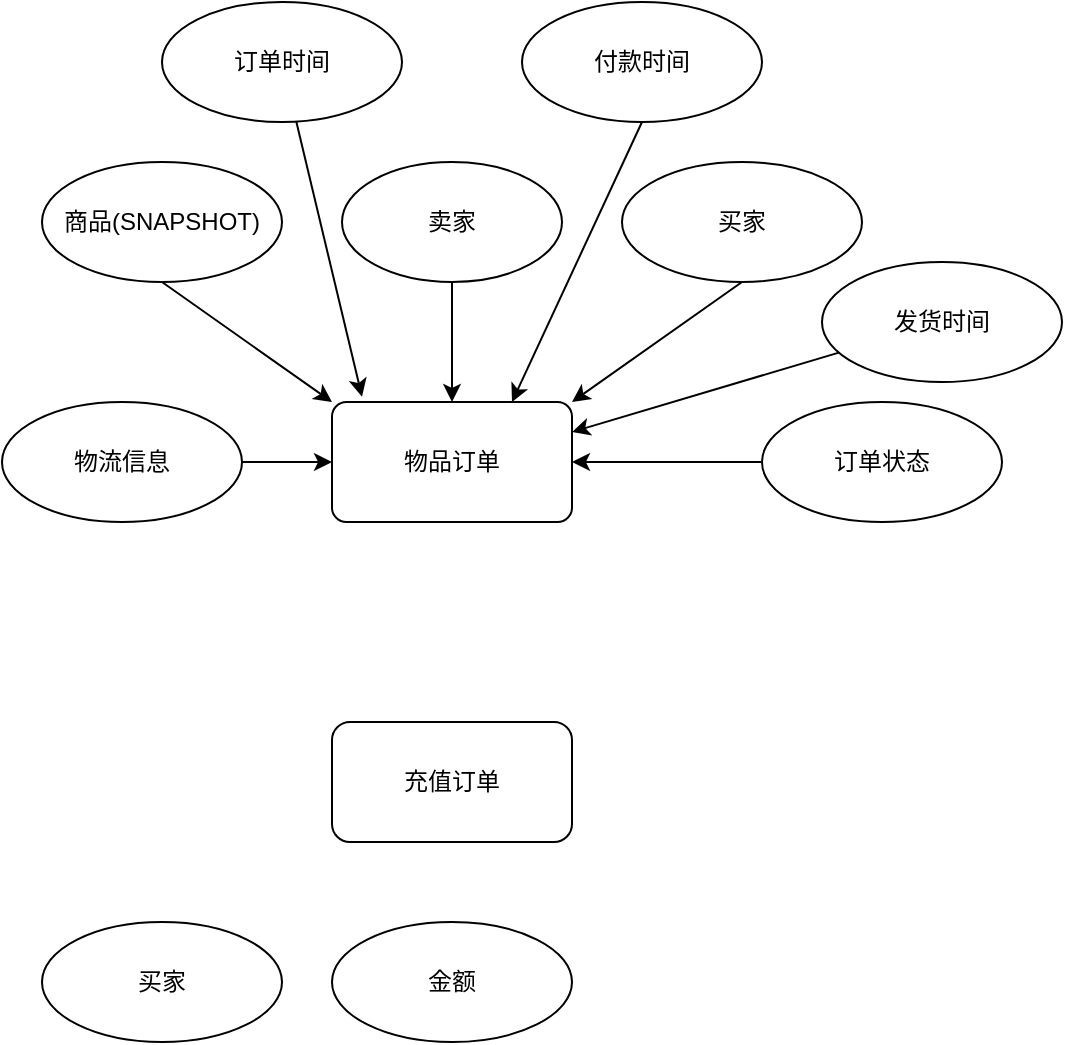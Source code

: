 <mxfile version="20.5.3" type="embed"><diagram id="23iRSUPoRavnBvh4doch" name="Page-1"><mxGraphModel dx="723" dy="629" grid="1" gridSize="10" guides="1" tooltips="1" connect="1" arrows="1" fold="1" page="1" pageScale="1" pageWidth="827" pageHeight="1169" math="0" shadow="0"><root><mxCell id="0"/><mxCell id="1" parent="0"/><mxCell id="2" value="物品订单" style="rounded=1;whiteSpace=wrap;html=1;arcSize=12;" vertex="1" parent="1"><mxGeometry x="175" y="220" width="120" height="60" as="geometry"/></mxCell><mxCell id="7" style="edgeStyle=none;rounded=0;orthogonalLoop=1;jettySize=auto;html=1;exitX=0.5;exitY=1;exitDx=0;exitDy=0;entryX=0.5;entryY=0;entryDx=0;entryDy=0;" edge="1" parent="1" source="3" target="2"><mxGeometry relative="1" as="geometry"/></mxCell><mxCell id="3" value="卖家" style="ellipse;whiteSpace=wrap;html=1;" vertex="1" parent="1"><mxGeometry x="180" y="100" width="110" height="60" as="geometry"/></mxCell><mxCell id="8" style="edgeStyle=none;rounded=0;orthogonalLoop=1;jettySize=auto;html=1;exitX=0.5;exitY=1;exitDx=0;exitDy=0;entryX=1;entryY=0;entryDx=0;entryDy=0;" edge="1" parent="1" source="4" target="2"><mxGeometry relative="1" as="geometry"/></mxCell><mxCell id="4" value="买家" style="ellipse;whiteSpace=wrap;html=1;" vertex="1" parent="1"><mxGeometry x="320" y="100" width="120" height="60" as="geometry"/></mxCell><mxCell id="6" style="edgeStyle=none;rounded=0;orthogonalLoop=1;jettySize=auto;html=1;exitX=0.5;exitY=1;exitDx=0;exitDy=0;entryX=0;entryY=0;entryDx=0;entryDy=0;" edge="1" parent="1" source="5" target="2"><mxGeometry relative="1" as="geometry"/></mxCell><mxCell id="5" value="商品(SNAPSHOT)" style="ellipse;whiteSpace=wrap;html=1;" vertex="1" parent="1"><mxGeometry x="30" y="100" width="120" height="60" as="geometry"/></mxCell><mxCell id="9" value="充值订单" style="rounded=1;whiteSpace=wrap;html=1;" vertex="1" parent="1"><mxGeometry x="175" y="380" width="120" height="60" as="geometry"/></mxCell><mxCell id="10" value="买家" style="ellipse;whiteSpace=wrap;html=1;" vertex="1" parent="1"><mxGeometry x="30" y="480" width="120" height="60" as="geometry"/></mxCell><mxCell id="11" value="金额" style="ellipse;whiteSpace=wrap;html=1;" vertex="1" parent="1"><mxGeometry x="175" y="480" width="120" height="60" as="geometry"/></mxCell><mxCell id="13" value="" style="edgeStyle=none;rounded=0;orthogonalLoop=1;jettySize=auto;html=1;" edge="1" parent="1" source="12" target="2"><mxGeometry relative="1" as="geometry"/></mxCell><mxCell id="12" value="订单状态" style="ellipse;whiteSpace=wrap;html=1;" vertex="1" parent="1"><mxGeometry x="390" y="220" width="120" height="60" as="geometry"/></mxCell><mxCell id="15" value="" style="edgeStyle=none;rounded=0;orthogonalLoop=1;jettySize=auto;html=1;entryX=0.125;entryY=-0.044;entryDx=0;entryDy=0;entryPerimeter=0;" edge="1" parent="1" source="14" target="2"><mxGeometry relative="1" as="geometry"/></mxCell><mxCell id="14" value="订单时间" style="ellipse;whiteSpace=wrap;html=1;" vertex="1" parent="1"><mxGeometry x="90" y="20" width="120" height="60" as="geometry"/></mxCell><mxCell id="17" style="edgeStyle=none;rounded=0;orthogonalLoop=1;jettySize=auto;html=1;exitX=0.5;exitY=1;exitDx=0;exitDy=0;entryX=0.75;entryY=0;entryDx=0;entryDy=0;" edge="1" parent="1" source="16" target="2"><mxGeometry relative="1" as="geometry"/></mxCell><mxCell id="16" value="付款时间" style="ellipse;whiteSpace=wrap;html=1;" vertex="1" parent="1"><mxGeometry x="270" y="20" width="120" height="60" as="geometry"/></mxCell><mxCell id="20" value="" style="edgeStyle=none;rounded=0;orthogonalLoop=1;jettySize=auto;html=1;entryX=1;entryY=0.25;entryDx=0;entryDy=0;" edge="1" parent="1" source="18" target="2"><mxGeometry relative="1" as="geometry"><mxPoint x="340" y="180" as="targetPoint"/></mxGeometry></mxCell><mxCell id="18" value="发货时间" style="ellipse;whiteSpace=wrap;html=1;" vertex="1" parent="1"><mxGeometry x="420" y="150" width="120" height="60" as="geometry"/></mxCell><mxCell id="23" value="" style="edgeStyle=none;rounded=0;orthogonalLoop=1;jettySize=auto;html=1;" edge="1" parent="1" source="21" target="2"><mxGeometry relative="1" as="geometry"/></mxCell><mxCell id="21" value="物流信息" style="ellipse;whiteSpace=wrap;html=1;" vertex="1" parent="1"><mxGeometry x="10" y="220" width="120" height="60" as="geometry"/></mxCell></root></mxGraphModel></diagram></mxfile>